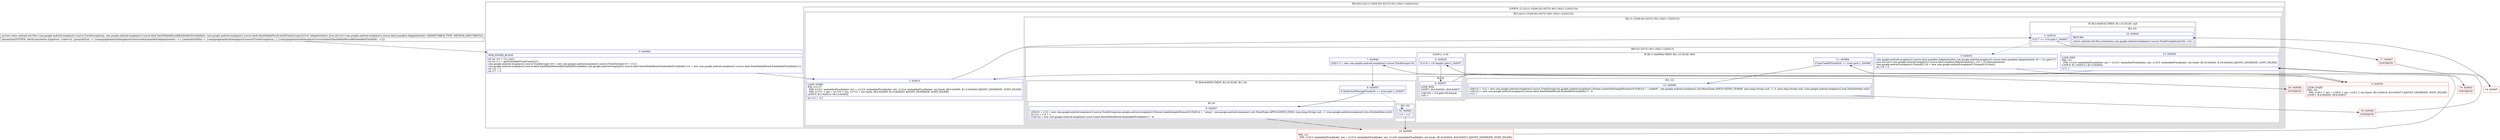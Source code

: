 digraph "CFG forcom.google.android.exoplayer2.source.dash.DashMediaPeriod.buildTrackGroups(Ljava\/util\/List;)Landroid\/util\/Pair;" {
subgraph cluster_Region_1734371592 {
label = "R(2:0|(2:1|(2:(1:15)|(6:3|(1:6)|7|(1:9)(1:16)|(1:12)(0)|13))))";
node [shape=record,color=blue];
Node_0 [shape=record,label="{0\:\ 0x0000|MTH_ENTER_BLOCK\l|int int r10 = r21.size()\lint int r11 = getEmbeddedTrackCount(r21)\lcom.google.android.exoplayer2.source.TrackGroup[] r20 = new com.google.android.exoplayer2.source.TrackGroup[(r10 + r11)]\lcom.google.android.exoplayer2.source.dash.DashMediaPeriod$EmbeddedTrackInfo[] com.google.android.exoplayer2.source.dash.DashMediaPeriod.EmbeddedTrackInfo[] r14 = new com.google.android.exoplayer2.source.dash.DashMediaPeriod.EmbeddedTrackInfo[r11]\lint r12 = 0\lint r17 = 0\l}"];
subgraph cluster_LoopRegion_1047054825 {
label = "LOOP:0: (2:1|(2:(1:15)|(6:3|(1:6)|7|(1:9)(1:16)|(1:12)(0)|13)))";
node [shape=record,color=blue];
subgraph cluster_Region_277459710 {
label = "R(2:1|(2:(1:15)|(6:3|(1:6)|7|(1:9)(1:16)|(1:12)(0)|13)))";
node [shape=record,color=blue];
Node_1 [shape=record,label="{1\:\ 0x0014|LOOP_START\lPHI: r12 r17 \l  PHI: (r12v1 'embeddedTrackIndex' int) = (r12v0 'embeddedTrackIndex' int), (r12v4 'embeddedTrackIndex' int) binds: [B:0:0x0000, B:13:0x00d2] A[DONT_GENERATE, DONT_INLINE]\l  PHI: (r17v1 'i' int) = (r17v0 'i' int), (r17v2 'i' int) binds: [B:0:0x0000, B:13:0x00d2] A[DONT_GENERATE, DONT_INLINE]\lLOOP:0: B:1:0x0014\-\>B:13:0x00d2\l|int r13 = r12\l}"];
subgraph cluster_Region_1536411008 {
label = "R(2:(1:15)|(6:3|(1:6)|7|(1:9)(1:16)|(1:12)(0)|13))";
node [shape=record,color=blue];
subgraph cluster_IfRegion_883172682 {
label = "IF [B:2:0x0016] THEN: R(1:15) ELSE: null";
node [shape=record,color=blue];
Node_2 [shape=record,label="{2\:\ 0x0016|if (r17 \>= r10) goto L_0x00d7\l}"];
subgraph cluster_Region_821441680 {
label = "R(1:15)";
node [shape=record,color=blue];
Node_15 [shape=record,label="{15\:\ 0x00e2|RETURN\l|return android.util.Pair.create(new com.google.android.exoplayer2.source.TrackGroupArray(r20), r14)\l}"];
}
}
subgraph cluster_Region_636340657 {
label = "R(6:3|(1:6)|7|(1:9)(1:16)|(1:12)(0)|13)";
node [shape=record,color=blue];
Node_3 [shape=record,label="{3\:\ 0x0018|com.google.android.exoplayer2.source.dash.manifest.AdaptationSet com.google.android.exoplayer2.source.dash.manifest.AdaptationSet r9 = r21.get(r17)\ljava.util.List\<com.google.android.exoplayer2.source.dash.manifest.Representation\> r19 = r9.representations\lcom.google.android.exoplayer2.Format[] r16 = new com.google.android.exoplayer2.Format[r19.size()]\lint r18 = 0\l}"];
subgraph cluster_LoopRegion_1765064854 {
label = "LOOP:1: (1:6)";
node [shape=record,color=blue];
Node_5 [shape=record,label="{5\:\ 0x0035|if (r18 \< r16.length) goto L_0x0037\l}"];
subgraph cluster_Region_888642228 {
label = "R(1:6)";
node [shape=record,color=blue];
Node_6 [shape=record,label="{6\:\ 0x0037|LOOP_END\lLOOP:1: B:4:0x0030\-\>B:6:0x0037\l|r16[r18] = r19.get(r18).format\lr18++\l}"];
}
}
Node_7 [shape=record,label="{7\:\ 0x0048|r20[r17] = new com.google.android.exoplayer2.source.TrackGroup(r16)\l}"];
subgraph cluster_IfRegion_291129035 {
label = "IF [B:8:0x0055] THEN: R(1:9) ELSE: R(1:16)";
node [shape=record,color=blue];
Node_8 [shape=record,label="{8\:\ 0x0055|if (hasEventMessageTrack(r9) == true) goto L_0x0057\l}"];
subgraph cluster_Region_1908947793 {
label = "R(1:9)";
node [shape=record,color=blue];
Node_9 [shape=record,label="{9\:\ 0x0057|r20[r10 + r13] = new com.google.android.exoplayer2.source.TrackGroup(com.google.android.exoplayer2.Format.createSampleFormat(r9.f2461id + \":emsg\", com.google.android.exoplayer2.util.MimeTypes.APPLICATION_EMSG, (java.lang.String) null, \-1, (com.google.android.exoplayer2.drm.DrmInitData) null))\lint r12 = r13 + 1\lr14[r13] = new com.google.android.exoplayer2.source.dash.DashMediaPeriod.EmbeddedTrackInfo(r17, 4)\l}"];
}
subgraph cluster_Region_365919470 {
label = "R(1:16)";
node [shape=record,color=blue];
Node_16 [shape=record,label="{16\:\ 0x00e3|r12 = r13\l}"];
}
}
subgraph cluster_IfRegion_1513202960 {
label = "IF [B:11:0x0094] THEN: R(1:12) ELSE: R(0)";
node [shape=record,color=blue];
Node_11 [shape=record,label="{11\:\ 0x0094|if (hasCea608Track(r9) == true) goto L_0x0096\l}"];
subgraph cluster_Region_1413099318 {
label = "R(1:12)";
node [shape=record,color=blue];
Node_12 [shape=record,label="{12\:\ 0x0096|r20[r10 + r12] = new com.google.android.exoplayer2.source.TrackGroup(com.google.android.exoplayer2.Format.createTextSampleFormat(r9.f2461id + \":cea608\", com.google.android.exoplayer2.util.MimeTypes.APPLICATION_CEA608, (java.lang.String) null, \-1, 0, (java.lang.String) null, (com.google.android.exoplayer2.drm.DrmInitData) null))\lr14[r12] = new com.google.android.exoplayer2.source.dash.DashMediaPeriod.EmbeddedTrackInfo(r17, 3)\lr12++\l}"];
}
subgraph cluster_Region_1495181102 {
label = "R(0)";
node [shape=record,color=blue];
}
}
Node_13 [shape=record,label="{13\:\ 0x00d2|LOOP_END\lPHI: r12 \l  PHI: (r12v4 'embeddedTrackIndex' int) = (r12v3 'embeddedTrackIndex' int), (r12v5 'embeddedTrackIndex' int) binds: [B:19:0x00d2, B:18:0x00d2] A[DONT_GENERATE, DONT_INLINE]\lLOOP:0: B:1:0x0014\-\>B:13:0x00d2\l|r17++\l}"];
}
}
}
}
}
Node_4 [shape=record,color=red,label="{4\:\ 0x0030|LOOP_START\lPHI: r18 \l  PHI: (r18v1 'j' int) = (r18v0 'j' int), (r18v2 'j' int) binds: [B:3:0x0018, B:6:0x0037] A[DONT_GENERATE, DONT_INLINE]\lLOOP:1: B:4:0x0030\-\>B:6:0x0037\l}"];
Node_10 [shape=record,color=red,label="{10\:\ 0x0090|PHI: r12 \l  PHI: (r12v3 'embeddedTrackIndex' int) = (r12v2 'embeddedTrackIndex' int), (r12v6 'embeddedTrackIndex' int) binds: [B:16:0x00e3, B:9:0x0057] A[DONT_GENERATE, DONT_INLINE]\l}"];
Node_14 [shape=record,color=red,label="{14\:\ 0x00d7}"];
Node_17 [shape=record,color=red,label="{17\:\ 0x00d7|SYNTHETIC\l}"];
Node_18 [shape=record,color=red,label="{18\:\ 0x00d2|SYNTHETIC\l}"];
Node_19 [shape=record,color=red,label="{19\:\ 0x00d2|SYNTHETIC\l}"];
Node_20 [shape=record,color=red,label="{20\:\ 0x0048|SYNTHETIC\l}"];
MethodNode[shape=record,label="{private static android.util.Pair\<com.google.android.exoplayer2.source.TrackGroupArray, com.google.android.exoplayer2.source.dash.DashMediaPeriod$EmbeddedTrackInfo[]\> com.google.android.exoplayer2.source.dash.DashMediaPeriod.buildTrackGroups((r21v0 'adaptationSets' java.util.List\<com.google.android.exoplayer2.source.dash.manifest.AdaptationSet\> A[IMMUTABLE_TYPE, METHOD_ARGUMENT]))  | Annotation[SYSTEM, dalvik.annotation.Signature, \{value=[(, Ljava\/util\/List, \<, Lcom\/google\/android\/exoplayer2\/source\/dash\/manifest\/AdaptationSet;, \>;), Landroid\/util\/Pair, \<, Lcom\/google\/android\/exoplayer2\/source\/TrackGroupArray;, [, Lcom\/google\/android\/exoplayer2\/source\/dash\/DashMediaPeriod$EmbeddedTrackInfo;, \>;]\}]\l}"];
MethodNode -> Node_0;
Node_0 -> Node_1;
Node_1 -> Node_2;
Node_2 -> Node_3[style=dashed];
Node_2 -> Node_17;
Node_3 -> Node_4;
Node_5 -> Node_6;
Node_5 -> Node_20[style=dashed];
Node_6 -> Node_4;
Node_7 -> Node_8;
Node_8 -> Node_9;
Node_8 -> Node_16[style=dashed];
Node_9 -> Node_10;
Node_16 -> Node_10;
Node_11 -> Node_12;
Node_11 -> Node_19[style=dashed];
Node_12 -> Node_18;
Node_13 -> Node_1;
Node_4 -> Node_5;
Node_10 -> Node_11;
Node_14 -> Node_15;
Node_17 -> Node_14;
Node_18 -> Node_13;
Node_19 -> Node_13;
Node_20 -> Node_7;
}

